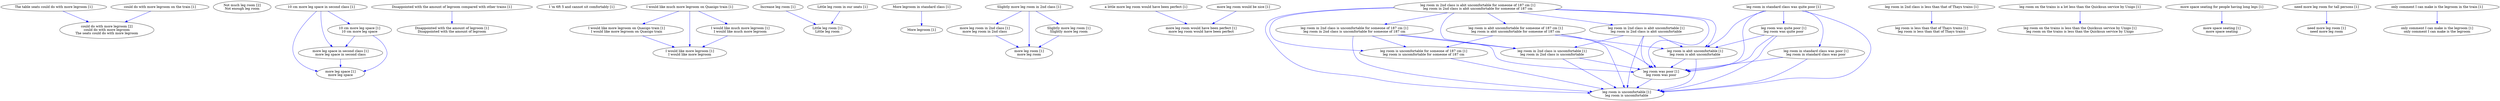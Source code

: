 digraph collapsedGraph {
"could do with more legroom [2]\ncould do with more legroom\nThe seats could do with more legroom""Not much leg room [2]\nNot enough leg room""10 cm more leg space in second class [1]""more leg space in second class [1]\nmore leg space in second class""more leg space [1]\nmore leg space""10 cm more leg space [1]\n10 cm more leg space""Disappointed with the amount of legroom compared with other trains [1]""Disappointed with the amount of legroom [1]\nDisappointed with the amount of legroom""I 'm 6ft 5 and cannot sit comfortably [1]""I would like much more legroom on Quasigo train [1]""I would like more legroom on Quasigo train [1]\nI would like more legroom on Quasigo train""I would like more legroom [1]\nI would like more legroom""I would like much more legroom [1]\nI would like much more legroom""Increase leg room [1]""Little leg room in our seats [1]""Little leg room [1]\nLittle leg room""More legroom [1]""More legroom in standard class [1]""Slightly more leg room in 2nd class [1]""more leg room in 2nd class [1]\nmore leg room in 2nd class""more leg room [1]\nmore leg room""Slightly more leg room [1]\nSlightly more leg room""The table seats could do with more legroom [1]""a little more leg room would have been perfect [1]""more leg room would have been perfect [1]\nmore leg room would have been perfect""could do with more legroom on the train [1]""leg room in 2nd class is abit uncomfortable for someone of 187 cm [1]\nleg room in 2nd class is abit uncomfortable for someone of 187 cm""leg room is abit uncomfortable for someone of 187 cm [1]\nleg room is abit uncomfortable for someone of 187 cm""leg room is abit uncomfortable [1]\nleg room is abit uncomfortable""leg room is uncomfortable [1]\nleg room is uncomfortable""leg room is uncomfortable for someone of 187 cm [1]\nleg room is uncomfortable for someone of 187 cm""leg room in 2nd class is abit uncomfortable [1]\nleg room in 2nd class is abit uncomfortable""leg room in 2nd class is uncomfortable [1]\nleg room in 2nd class is uncomfortable""leg room in 2nd class is uncomfortable for someone of 187 cm [1]\nleg room in 2nd class is uncomfortable for someone of 187 cm""leg room in 2nd class is less than that of Thays trains [1]""leg room is less than that of Thays trains [1]\nleg room is less than that of Thays trains""leg room in standard class was quite poor [1]""leg room in standard class was poor [1]\nleg room in standard class was poor""leg room was poor [1]\nleg room was poor""leg room was quite poor [1]\nleg room was quite poor""leg room on the trains is a lot less than the Quicksun service by Unigo [1]""leg room on the trains is less than the Quicksun service by Unigo [1]\nleg room on the trains is less than the Quicksun service by Unigo""more leg room would be nice [1]""more space seating for people having long legs [1]""more space seating [1]\nmore space seating""need more leg room for tall persons [1]""need more leg room [1]\nneed more leg room""only comment I can make is the legroom in the train [1]""only comment I can make is the legroom [1]\nonly comment I can make is the legroom""leg room in standard class was poor [1]\nleg room in standard class was poor" -> "leg room is uncomfortable [1]\nleg room is uncomfortable" [color=blue]
"leg room in 2nd class is abit uncomfortable [1]\nleg room in 2nd class is abit uncomfortable" -> "leg room was poor [1]\nleg room was poor" [color=blue]
"10 cm more leg space [1]\n10 cm more leg space" -> "more leg space in second class [1]\nmore leg space in second class" [color=blue]
"could do with more legroom on the train [1]" -> "could do with more legroom [2]\ncould do with more legroom\nThe seats could do with more legroom" [color=blue]
"leg room in 2nd class is uncomfortable [1]\nleg room in 2nd class is uncomfortable" -> "leg room was poor [1]\nleg room was poor" [color=blue]
"leg room is abit uncomfortable [1]\nleg room is abit uncomfortable" -> "leg room was poor [1]\nleg room was poor" [color=blue]
"leg room in 2nd class is abit uncomfortable for someone of 187 cm [1]\nleg room in 2nd class is abit uncomfortable for someone of 187 cm" -> "leg room was poor [1]\nleg room was poor" [color=blue]
"leg room is abit uncomfortable for someone of 187 cm [1]\nleg room is abit uncomfortable for someone of 187 cm" -> "leg room was poor [1]\nleg room was poor" [color=blue]
"The table seats could do with more legroom [1]" -> "could do with more legroom [2]\ncould do with more legroom\nThe seats could do with more legroom" [color=blue]
"Increase leg room [1]" -> "Little leg room [1]\nLittle leg room" [color=blue]
"leg room was poor [1]\nleg room was poor" -> "leg room is uncomfortable [1]\nleg room is uncomfortable" [color=blue]
"leg room was quite poor [1]\nleg room was quite poor" -> "leg room is uncomfortable [1]\nleg room is uncomfortable" [color=blue]
"leg room in standard class was quite poor [1]" -> "leg room is uncomfortable [1]\nleg room is uncomfortable" [color=blue]
"leg room was quite poor [1]\nleg room was quite poor" -> "leg room is abit uncomfortable [1]\nleg room is abit uncomfortable" [color=blue]
"more leg room would be nice [1]" -> "more leg room would have been perfect [1]\nmore leg room would have been perfect" [color=blue]
"10 cm more leg space in second class [1]" -> "more leg space in second class [1]\nmore leg space in second class" [color=blue]
"more leg space in second class [1]\nmore leg space in second class" -> "more leg space [1]\nmore leg space" [color=blue]
"10 cm more leg space in second class [1]" -> "10 cm more leg space [1]\n10 cm more leg space" [color=blue]
"10 cm more leg space [1]\n10 cm more leg space" -> "more leg space [1]\nmore leg space" [color=blue]
"10 cm more leg space in second class [1]" -> "more leg space [1]\nmore leg space" [color=blue]
"Disappointed with the amount of legroom compared with other trains [1]" -> "Disappointed with the amount of legroom [1]\nDisappointed with the amount of legroom" [color=blue]
"I would like much more legroom on Quasigo train [1]" -> "I would like more legroom on Quasigo train [1]\nI would like more legroom on Quasigo train" [color=blue]
"I would like more legroom on Quasigo train [1]\nI would like more legroom on Quasigo train" -> "I would like more legroom [1]\nI would like more legroom" [color=blue]
"I would like much more legroom on Quasigo train [1]" -> "I would like much more legroom [1]\nI would like much more legroom" [color=blue]
"I would like much more legroom [1]\nI would like much more legroom" -> "I would like more legroom [1]\nI would like more legroom" [color=blue]
"I would like much more legroom on Quasigo train [1]" -> "I would like more legroom [1]\nI would like more legroom" [color=blue]
"Little leg room in our seats [1]" -> "Little leg room [1]\nLittle leg room" [color=blue]
"More legroom in standard class [1]" -> "More legroom [1]" [color=blue]
"Slightly more leg room in 2nd class [1]" -> "more leg room in 2nd class [1]\nmore leg room in 2nd class" [color=blue]
"more leg room in 2nd class [1]\nmore leg room in 2nd class" -> "more leg room [1]\nmore leg room" [color=blue]
"Slightly more leg room in 2nd class [1]" -> "Slightly more leg room [1]\nSlightly more leg room" [color=blue]
"Slightly more leg room [1]\nSlightly more leg room" -> "more leg room [1]\nmore leg room" [color=blue]
"Slightly more leg room in 2nd class [1]" -> "more leg room [1]\nmore leg room" [color=blue]
"a little more leg room would have been perfect [1]" -> "more leg room would have been perfect [1]\nmore leg room would have been perfect" [color=blue]
"leg room in 2nd class is abit uncomfortable for someone of 187 cm [1]\nleg room in 2nd class is abit uncomfortable for someone of 187 cm" -> "leg room is abit uncomfortable for someone of 187 cm [1]\nleg room is abit uncomfortable for someone of 187 cm" [color=blue]
"leg room is abit uncomfortable for someone of 187 cm [1]\nleg room is abit uncomfortable for someone of 187 cm" -> "leg room is abit uncomfortable [1]\nleg room is abit uncomfortable" [color=blue]
"leg room is abit uncomfortable [1]\nleg room is abit uncomfortable" -> "leg room is uncomfortable [1]\nleg room is uncomfortable" [color=blue]
"leg room is abit uncomfortable for someone of 187 cm [1]\nleg room is abit uncomfortable for someone of 187 cm" -> "leg room is uncomfortable for someone of 187 cm [1]\nleg room is uncomfortable for someone of 187 cm" [color=blue]
"leg room is uncomfortable for someone of 187 cm [1]\nleg room is uncomfortable for someone of 187 cm" -> "leg room is uncomfortable [1]\nleg room is uncomfortable" [color=blue]
"leg room in 2nd class is abit uncomfortable for someone of 187 cm [1]\nleg room in 2nd class is abit uncomfortable for someone of 187 cm" -> "leg room in 2nd class is abit uncomfortable [1]\nleg room in 2nd class is abit uncomfortable" [color=blue]
"leg room in 2nd class is abit uncomfortable [1]\nleg room in 2nd class is abit uncomfortable" -> "leg room is abit uncomfortable [1]\nleg room is abit uncomfortable" [color=blue]
"leg room in 2nd class is abit uncomfortable [1]\nleg room in 2nd class is abit uncomfortable" -> "leg room in 2nd class is uncomfortable [1]\nleg room in 2nd class is uncomfortable" [color=blue]
"leg room in 2nd class is uncomfortable [1]\nleg room in 2nd class is uncomfortable" -> "leg room is uncomfortable [1]\nleg room is uncomfortable" [color=blue]
"leg room in 2nd class is abit uncomfortable for someone of 187 cm [1]\nleg room in 2nd class is abit uncomfortable for someone of 187 cm" -> "leg room in 2nd class is uncomfortable for someone of 187 cm [1]\nleg room in 2nd class is uncomfortable for someone of 187 cm" [color=blue]
"leg room in 2nd class is uncomfortable for someone of 187 cm [1]\nleg room in 2nd class is uncomfortable for someone of 187 cm" -> "leg room is uncomfortable for someone of 187 cm [1]\nleg room is uncomfortable for someone of 187 cm" [color=blue]
"leg room in 2nd class is uncomfortable for someone of 187 cm [1]\nleg room in 2nd class is uncomfortable for someone of 187 cm" -> "leg room in 2nd class is uncomfortable [1]\nleg room in 2nd class is uncomfortable" [color=blue]
"leg room in 2nd class is abit uncomfortable for someone of 187 cm [1]\nleg room in 2nd class is abit uncomfortable for someone of 187 cm" -> "leg room in 2nd class is uncomfortable [1]\nleg room in 2nd class is uncomfortable" [color=blue]
"leg room in 2nd class is abit uncomfortable for someone of 187 cm [1]\nleg room in 2nd class is abit uncomfortable for someone of 187 cm" -> "leg room is abit uncomfortable [1]\nleg room is abit uncomfortable" [color=blue]
"leg room in 2nd class is abit uncomfortable for someone of 187 cm [1]\nleg room in 2nd class is abit uncomfortable for someone of 187 cm" -> "leg room is uncomfortable for someone of 187 cm [1]\nleg room is uncomfortable for someone of 187 cm" [color=blue]
"leg room is abit uncomfortable for someone of 187 cm [1]\nleg room is abit uncomfortable for someone of 187 cm" -> "leg room is uncomfortable [1]\nleg room is uncomfortable" [color=blue]
"leg room in 2nd class is abit uncomfortable [1]\nleg room in 2nd class is abit uncomfortable" -> "leg room is uncomfortable [1]\nleg room is uncomfortable" [color=blue]
"leg room in 2nd class is uncomfortable for someone of 187 cm [1]\nleg room in 2nd class is uncomfortable for someone of 187 cm" -> "leg room is uncomfortable [1]\nleg room is uncomfortable" [color=blue]
"leg room in 2nd class is abit uncomfortable for someone of 187 cm [1]\nleg room in 2nd class is abit uncomfortable for someone of 187 cm" -> "leg room is uncomfortable [1]\nleg room is uncomfortable" [color=blue]
"leg room in 2nd class is less than that of Thays trains [1]" -> "leg room is less than that of Thays trains [1]\nleg room is less than that of Thays trains" [color=blue]
"leg room in standard class was quite poor [1]" -> "leg room in standard class was poor [1]\nleg room in standard class was poor" [color=blue]
"leg room in standard class was poor [1]\nleg room in standard class was poor" -> "leg room was poor [1]\nleg room was poor" [color=blue]
"leg room in standard class was quite poor [1]" -> "leg room was quite poor [1]\nleg room was quite poor" [color=blue]
"leg room was quite poor [1]\nleg room was quite poor" -> "leg room was poor [1]\nleg room was poor" [color=blue]
"leg room in standard class was quite poor [1]" -> "leg room was poor [1]\nleg room was poor" [color=blue]
"leg room on the trains is a lot less than the Quicksun service by Unigo [1]" -> "leg room on the trains is less than the Quicksun service by Unigo [1]\nleg room on the trains is less than the Quicksun service by Unigo" [color=blue]
"more space seating for people having long legs [1]" -> "more space seating [1]\nmore space seating" [color=blue]
"need more leg room for tall persons [1]" -> "need more leg room [1]\nneed more leg room" [color=blue]
"only comment I can make is the legroom in the train [1]" -> "only comment I can make is the legroom [1]\nonly comment I can make is the legroom" [color=blue]
"leg room in 2nd class is uncomfortable for someone of 187 cm [1]\nleg room in 2nd class is uncomfortable for someone of 187 cm" -> "leg room was poor [1]\nleg room was poor" [color=blue]
"leg room in standard class was quite poor [1]" -> "leg room is abit uncomfortable [1]\nleg room is abit uncomfortable" [color=blue]
}